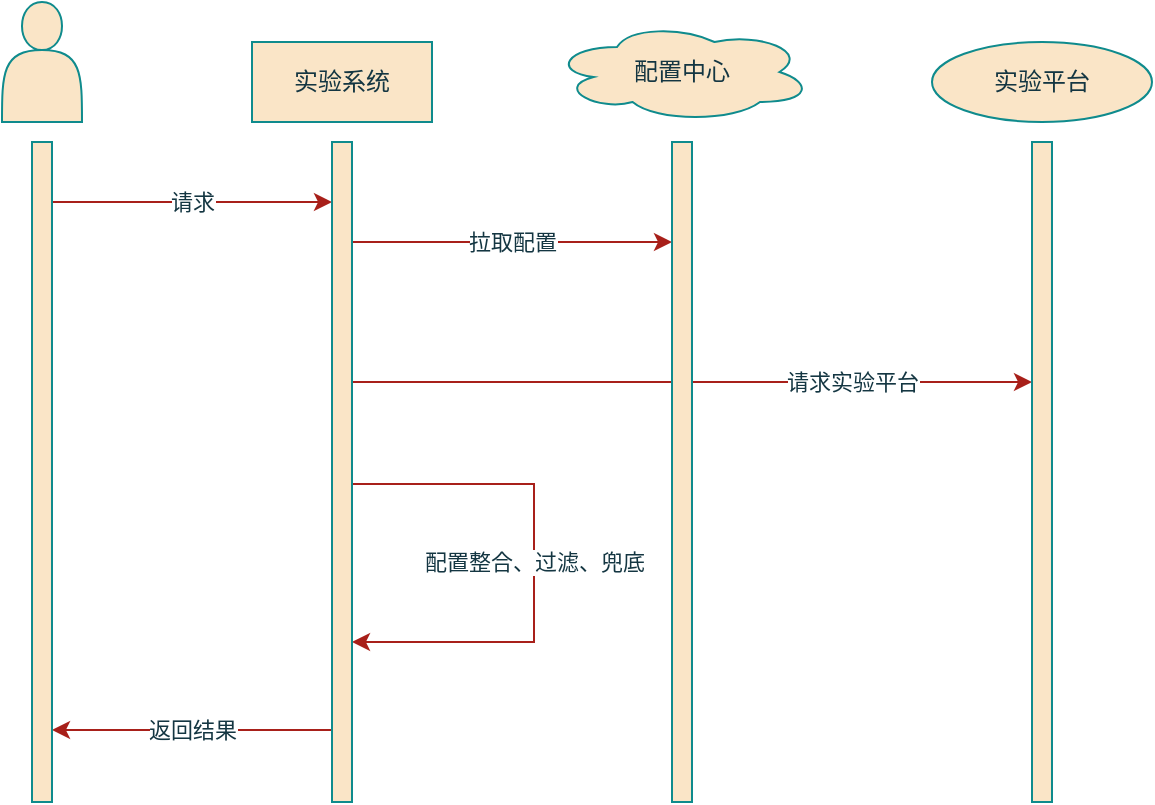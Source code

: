 <mxfile version="21.6.6" type="github">
  <diagram name="第 1 页" id="3yuZ2Wid5mWI0Ptmrx9i">
    <mxGraphModel dx="1290" dy="630" grid="1" gridSize="10" guides="1" tooltips="1" connect="1" arrows="1" fold="1" page="1" pageScale="1" pageWidth="827" pageHeight="1169" math="0" shadow="0">
      <root>
        <mxCell id="0" />
        <mxCell id="1" parent="0" />
        <mxCell id="r1oIjOJ9KZLl9rMvdHuL-2" value="" style="shape=actor;whiteSpace=wrap;html=1;labelBackgroundColor=none;fillColor=#FAE5C7;strokeColor=#0F8B8D;fontColor=#143642;" vertex="1" parent="1">
          <mxGeometry x="195" y="220" width="40" height="60" as="geometry" />
        </mxCell>
        <mxCell id="r1oIjOJ9KZLl9rMvdHuL-4" value="实验系统" style="rounded=0;whiteSpace=wrap;html=1;strokeColor=#0F8B8D;fontColor=#143642;fillColor=#FAE5C7;" vertex="1" parent="1">
          <mxGeometry x="320" y="240" width="90" height="40" as="geometry" />
        </mxCell>
        <mxCell id="r1oIjOJ9KZLl9rMvdHuL-8" value="配置中心" style="ellipse;shape=cloud;whiteSpace=wrap;html=1;strokeColor=#0F8B8D;fontColor=#143642;fillColor=#FAE5C7;" vertex="1" parent="1">
          <mxGeometry x="470" y="230" width="130" height="50" as="geometry" />
        </mxCell>
        <mxCell id="r1oIjOJ9KZLl9rMvdHuL-9" value="实验平台" style="ellipse;whiteSpace=wrap;html=1;strokeColor=#0F8B8D;fontColor=#143642;fillColor=#FAE5C7;" vertex="1" parent="1">
          <mxGeometry x="660" y="240" width="110" height="40" as="geometry" />
        </mxCell>
        <mxCell id="r1oIjOJ9KZLl9rMvdHuL-18" value="" style="endArrow=classic;html=1;rounded=0;strokeColor=#A8201A;fontColor=#143642;fillColor=#FAE5C7;" edge="1" parent="1">
          <mxGeometry relative="1" as="geometry">
            <mxPoint x="220" y="320" as="sourcePoint" />
            <mxPoint x="360" y="320" as="targetPoint" />
          </mxGeometry>
        </mxCell>
        <mxCell id="r1oIjOJ9KZLl9rMvdHuL-19" value="请求" style="edgeLabel;resizable=0;html=1;align=center;verticalAlign=middle;strokeColor=#0F8B8D;fontColor=#143642;fillColor=#FAE5C7;" connectable="0" vertex="1" parent="r1oIjOJ9KZLl9rMvdHuL-18">
          <mxGeometry relative="1" as="geometry" />
        </mxCell>
        <mxCell id="r1oIjOJ9KZLl9rMvdHuL-22" value="" style="endArrow=classic;html=1;rounded=0;strokeColor=#A8201A;fontColor=#143642;fillColor=#FAE5C7;" edge="1" parent="1">
          <mxGeometry relative="1" as="geometry">
            <mxPoint x="370" y="340" as="sourcePoint" />
            <mxPoint x="530" y="340" as="targetPoint" />
          </mxGeometry>
        </mxCell>
        <mxCell id="r1oIjOJ9KZLl9rMvdHuL-23" value="拉取配置" style="edgeLabel;resizable=0;html=1;align=center;verticalAlign=middle;strokeColor=#0F8B8D;fontColor=#143642;fillColor=#FAE5C7;" connectable="0" vertex="1" parent="r1oIjOJ9KZLl9rMvdHuL-22">
          <mxGeometry relative="1" as="geometry" />
        </mxCell>
        <mxCell id="r1oIjOJ9KZLl9rMvdHuL-26" value="" style="endArrow=classic;html=1;rounded=0;strokeColor=#A8201A;fontColor=#143642;fillColor=#FAE5C7;" edge="1" parent="1">
          <mxGeometry relative="1" as="geometry">
            <mxPoint x="370" y="410" as="sourcePoint" />
            <mxPoint x="710" y="410" as="targetPoint" />
          </mxGeometry>
        </mxCell>
        <mxCell id="r1oIjOJ9KZLl9rMvdHuL-27" value="请求实验平台" style="edgeLabel;resizable=0;html=1;align=center;verticalAlign=middle;strokeColor=#0F8B8D;fontColor=#143642;fillColor=#FAE5C7;" connectable="0" vertex="1" parent="r1oIjOJ9KZLl9rMvdHuL-26">
          <mxGeometry relative="1" as="geometry">
            <mxPoint x="80" as="offset" />
          </mxGeometry>
        </mxCell>
        <mxCell id="r1oIjOJ9KZLl9rMvdHuL-36" value="" style="endArrow=classic;html=1;rounded=0;strokeColor=#A8201A;fontColor=#143642;fillColor=#FAE5C7;edgeStyle=orthogonalEdgeStyle;" edge="1" parent="1">
          <mxGeometry relative="1" as="geometry">
            <mxPoint x="370" y="460" as="sourcePoint" />
            <mxPoint x="370" y="540" as="targetPoint" />
            <Array as="points">
              <mxPoint x="370" y="461" />
              <mxPoint x="461" y="461" />
            </Array>
          </mxGeometry>
        </mxCell>
        <mxCell id="r1oIjOJ9KZLl9rMvdHuL-37" value="配置整合、过滤、兜底" style="edgeLabel;resizable=0;html=1;align=center;verticalAlign=middle;strokeColor=#0F8B8D;fontColor=#143642;fillColor=#FAE5C7;" connectable="0" vertex="1" parent="r1oIjOJ9KZLl9rMvdHuL-36">
          <mxGeometry relative="1" as="geometry" />
        </mxCell>
        <mxCell id="r1oIjOJ9KZLl9rMvdHuL-39" value="" style="endArrow=classic;html=1;rounded=0;strokeColor=#A8201A;fontColor=#143642;fillColor=#FAE5C7;" edge="1" parent="1">
          <mxGeometry relative="1" as="geometry">
            <mxPoint x="360" y="584" as="sourcePoint" />
            <mxPoint x="220" y="584" as="targetPoint" />
          </mxGeometry>
        </mxCell>
        <mxCell id="r1oIjOJ9KZLl9rMvdHuL-40" value="返回结果" style="edgeLabel;resizable=0;html=1;align=center;verticalAlign=middle;strokeColor=#0F8B8D;fontColor=#143642;fillColor=#FAE5C7;" connectable="0" vertex="1" parent="r1oIjOJ9KZLl9rMvdHuL-39">
          <mxGeometry relative="1" as="geometry" />
        </mxCell>
        <mxCell id="r1oIjOJ9KZLl9rMvdHuL-41" value="" style="html=1;points=[];perimeter=orthogonalPerimeter;outlineConnect=0;targetShapes=umlLifeline;portConstraint=eastwest;newEdgeStyle={&quot;edgeStyle&quot;:&quot;elbowEdgeStyle&quot;,&quot;elbow&quot;:&quot;vertical&quot;,&quot;curved&quot;:0,&quot;rounded&quot;:0};strokeColor=#0F8B8D;fontColor=#143642;fillColor=#FAE5C7;" vertex="1" parent="1">
          <mxGeometry x="210" y="290" width="10" height="330" as="geometry" />
        </mxCell>
        <mxCell id="r1oIjOJ9KZLl9rMvdHuL-42" value="" style="html=1;points=[];perimeter=orthogonalPerimeter;outlineConnect=0;targetShapes=umlLifeline;portConstraint=eastwest;newEdgeStyle={&quot;edgeStyle&quot;:&quot;elbowEdgeStyle&quot;,&quot;elbow&quot;:&quot;vertical&quot;,&quot;curved&quot;:0,&quot;rounded&quot;:0};strokeColor=#0F8B8D;fontColor=#143642;fillColor=#FAE5C7;" vertex="1" parent="1">
          <mxGeometry x="360" y="290" width="10" height="330" as="geometry" />
        </mxCell>
        <mxCell id="r1oIjOJ9KZLl9rMvdHuL-43" value="" style="html=1;points=[];perimeter=orthogonalPerimeter;outlineConnect=0;targetShapes=umlLifeline;portConstraint=eastwest;newEdgeStyle={&quot;edgeStyle&quot;:&quot;elbowEdgeStyle&quot;,&quot;elbow&quot;:&quot;vertical&quot;,&quot;curved&quot;:0,&quot;rounded&quot;:0};strokeColor=#0F8B8D;fontColor=#143642;fillColor=#FAE5C7;" vertex="1" parent="1">
          <mxGeometry x="530" y="290" width="10" height="330" as="geometry" />
        </mxCell>
        <mxCell id="r1oIjOJ9KZLl9rMvdHuL-44" value="" style="html=1;points=[];perimeter=orthogonalPerimeter;outlineConnect=0;targetShapes=umlLifeline;portConstraint=eastwest;newEdgeStyle={&quot;edgeStyle&quot;:&quot;elbowEdgeStyle&quot;,&quot;elbow&quot;:&quot;vertical&quot;,&quot;curved&quot;:0,&quot;rounded&quot;:0};strokeColor=#0F8B8D;fontColor=#143642;fillColor=#FAE5C7;" vertex="1" parent="1">
          <mxGeometry x="710" y="290" width="10" height="330" as="geometry" />
        </mxCell>
      </root>
    </mxGraphModel>
  </diagram>
</mxfile>
